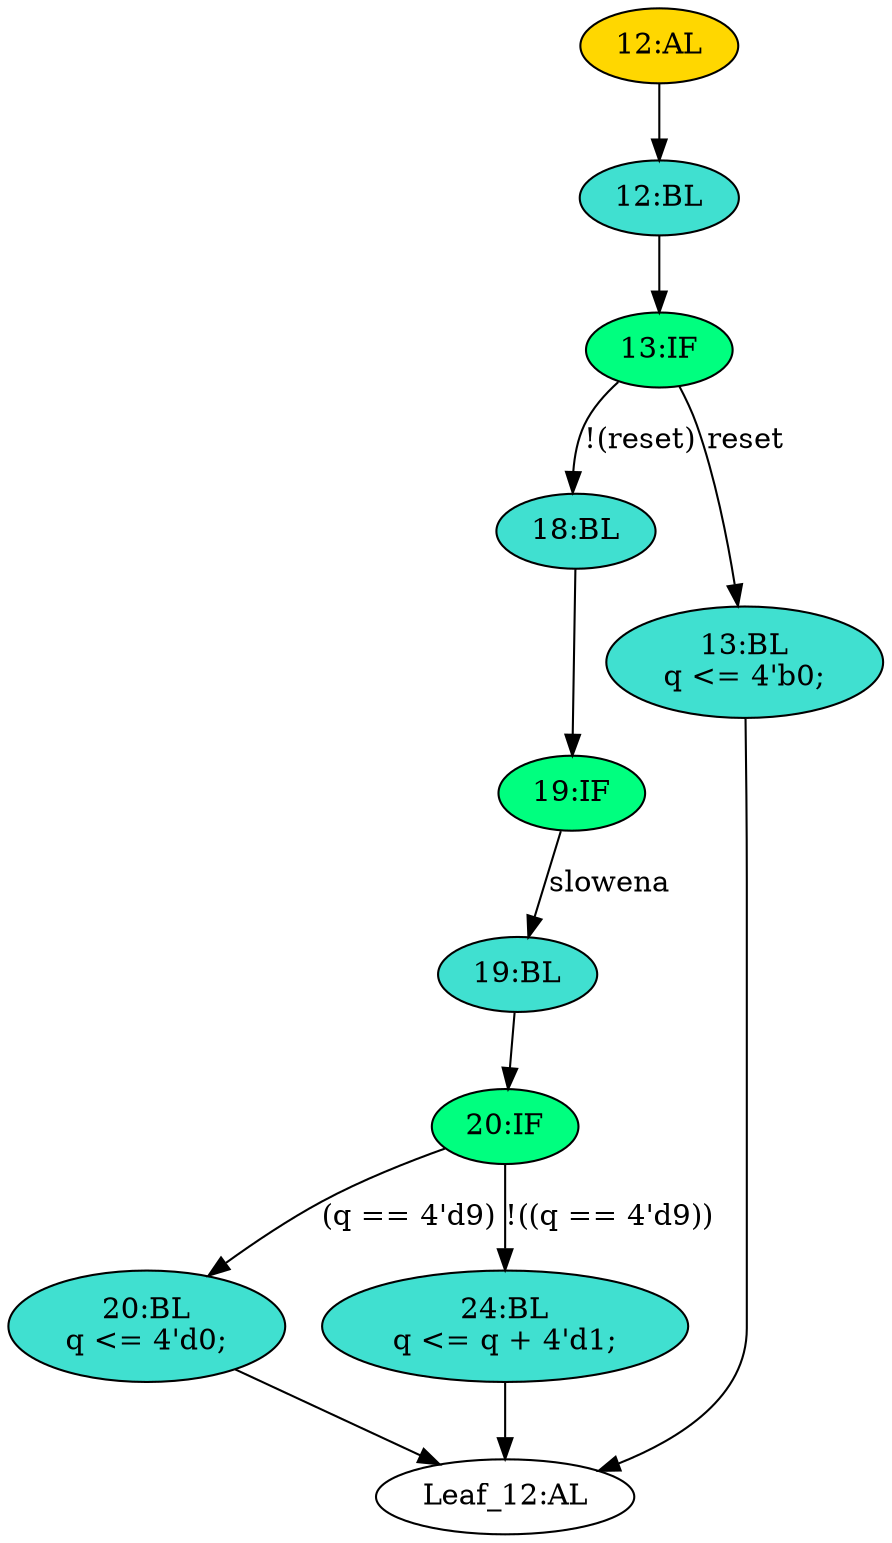 strict digraph "" {
	node [label="\N"];
	"18:BL"	[ast="<pyverilog.vparser.ast.Block object at 0x7f91e88a6ed0>",
		fillcolor=turquoise,
		label="18:BL",
		statements="[]",
		style=filled,
		typ=Block];
	"19:IF"	[ast="<pyverilog.vparser.ast.IfStatement object at 0x7f91e88a6c90>",
		fillcolor=springgreen,
		label="19:IF",
		statements="[]",
		style=filled,
		typ=IfStatement];
	"18:BL" -> "19:IF"	[cond="[]",
		lineno=None];
	"19:BL"	[ast="<pyverilog.vparser.ast.Block object at 0x7f91e88a6c10>",
		fillcolor=turquoise,
		label="19:BL",
		statements="[]",
		style=filled,
		typ=Block];
	"20:IF"	[ast="<pyverilog.vparser.ast.IfStatement object at 0x7f91e88a6610>",
		fillcolor=springgreen,
		label="20:IF",
		statements="[]",
		style=filled,
		typ=IfStatement];
	"19:BL" -> "20:IF"	[cond="[]",
		lineno=None];
	"20:BL"	[ast="<pyverilog.vparser.ast.Block object at 0x7f91e88a69d0>",
		fillcolor=turquoise,
		label="20:BL
q <= 4'd0;",
		statements="[<pyverilog.vparser.ast.NonblockingSubstitution object at 0x7f91e88a6a10>]",
		style=filled,
		typ=Block];
	"Leaf_12:AL"	[def_var="['q']",
		label="Leaf_12:AL"];
	"20:BL" -> "Leaf_12:AL"	[cond="[]",
		lineno=None];
	"24:BL"	[ast="<pyverilog.vparser.ast.Block object at 0x7f91e88a6750>",
		fillcolor=turquoise,
		label="24:BL
q <= q + 4'd1;",
		statements="[<pyverilog.vparser.ast.NonblockingSubstitution object at 0x7f91e88a6790>]",
		style=filled,
		typ=Block];
	"24:BL" -> "Leaf_12:AL"	[cond="[]",
		lineno=None];
	"19:IF" -> "19:BL"	[cond="['slowena']",
		label=slowena,
		lineno=19];
	"13:BL"	[ast="<pyverilog.vparser.ast.Block object at 0x7f91e88a6e50>",
		fillcolor=turquoise,
		label="13:BL
q <= 4'b0;",
		statements="[<pyverilog.vparser.ast.NonblockingSubstitution object at 0x7f91e88a6d10>]",
		style=filled,
		typ=Block];
	"13:BL" -> "Leaf_12:AL"	[cond="[]",
		lineno=None];
	"20:IF" -> "20:BL"	[cond="['q']",
		label="(q == 4'd9)",
		lineno=20];
	"20:IF" -> "24:BL"	[cond="['q']",
		label="!((q == 4'd9))",
		lineno=20];
	"12:BL"	[ast="<pyverilog.vparser.ast.Block object at 0x7f91e88a6f50>",
		fillcolor=turquoise,
		label="12:BL",
		statements="[]",
		style=filled,
		typ=Block];
	"13:IF"	[ast="<pyverilog.vparser.ast.IfStatement object at 0x7f91e88a6f90>",
		fillcolor=springgreen,
		label="13:IF",
		statements="[]",
		style=filled,
		typ=IfStatement];
	"12:BL" -> "13:IF"	[cond="[]",
		lineno=None];
	"13:IF" -> "18:BL"	[cond="['reset']",
		label="!(reset)",
		lineno=13];
	"13:IF" -> "13:BL"	[cond="['reset']",
		label=reset,
		lineno=13];
	"12:AL"	[ast="<pyverilog.vparser.ast.Always object at 0x7f91e88ad090>",
		clk_sens=True,
		fillcolor=gold,
		label="12:AL",
		sens="['clk']",
		statements="[]",
		style=filled,
		typ=Always,
		use_var="['reset', 'q', 'slowena']"];
	"12:AL" -> "12:BL"	[cond="[]",
		lineno=None];
}
